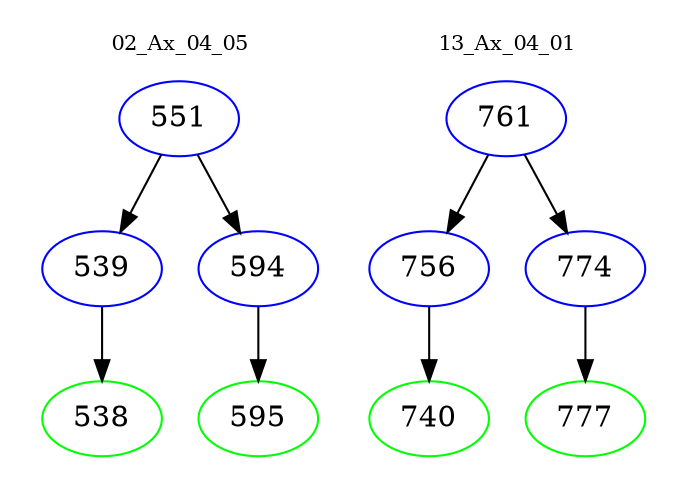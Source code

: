 digraph{
subgraph cluster_0 {
color = white
label = "02_Ax_04_05";
fontsize=10;
T0_551 [label="551", color="blue"]
T0_551 -> T0_539 [color="black"]
T0_539 [label="539", color="blue"]
T0_539 -> T0_538 [color="black"]
T0_538 [label="538", color="green"]
T0_551 -> T0_594 [color="black"]
T0_594 [label="594", color="blue"]
T0_594 -> T0_595 [color="black"]
T0_595 [label="595", color="green"]
}
subgraph cluster_1 {
color = white
label = "13_Ax_04_01";
fontsize=10;
T1_761 [label="761", color="blue"]
T1_761 -> T1_756 [color="black"]
T1_756 [label="756", color="blue"]
T1_756 -> T1_740 [color="black"]
T1_740 [label="740", color="green"]
T1_761 -> T1_774 [color="black"]
T1_774 [label="774", color="blue"]
T1_774 -> T1_777 [color="black"]
T1_777 [label="777", color="green"]
}
}
